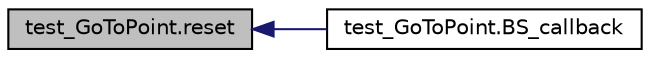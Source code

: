 digraph "test_GoToPoint.reset"
{
 // INTERACTIVE_SVG=YES
  edge [fontname="Helvetica",fontsize="10",labelfontname="Helvetica",labelfontsize="10"];
  node [fontname="Helvetica",fontsize="10",shape=record];
  rankdir="LR";
  Node1 [label="test_GoToPoint.reset",height=0.2,width=0.4,color="black", fillcolor="grey75", style="filled", fontcolor="black"];
  Node1 -> Node2 [dir="back",color="midnightblue",fontsize="10",style="solid",fontname="Helvetica"];
  Node2 [label="test_GoToPoint.BS_callback",height=0.2,width=0.4,color="black", fillcolor="white", style="filled",URL="$d3/d98/namespacetest___go_to_point.html#affb0620d4a73f98a2e8a6b37d0f822d5"];
}
